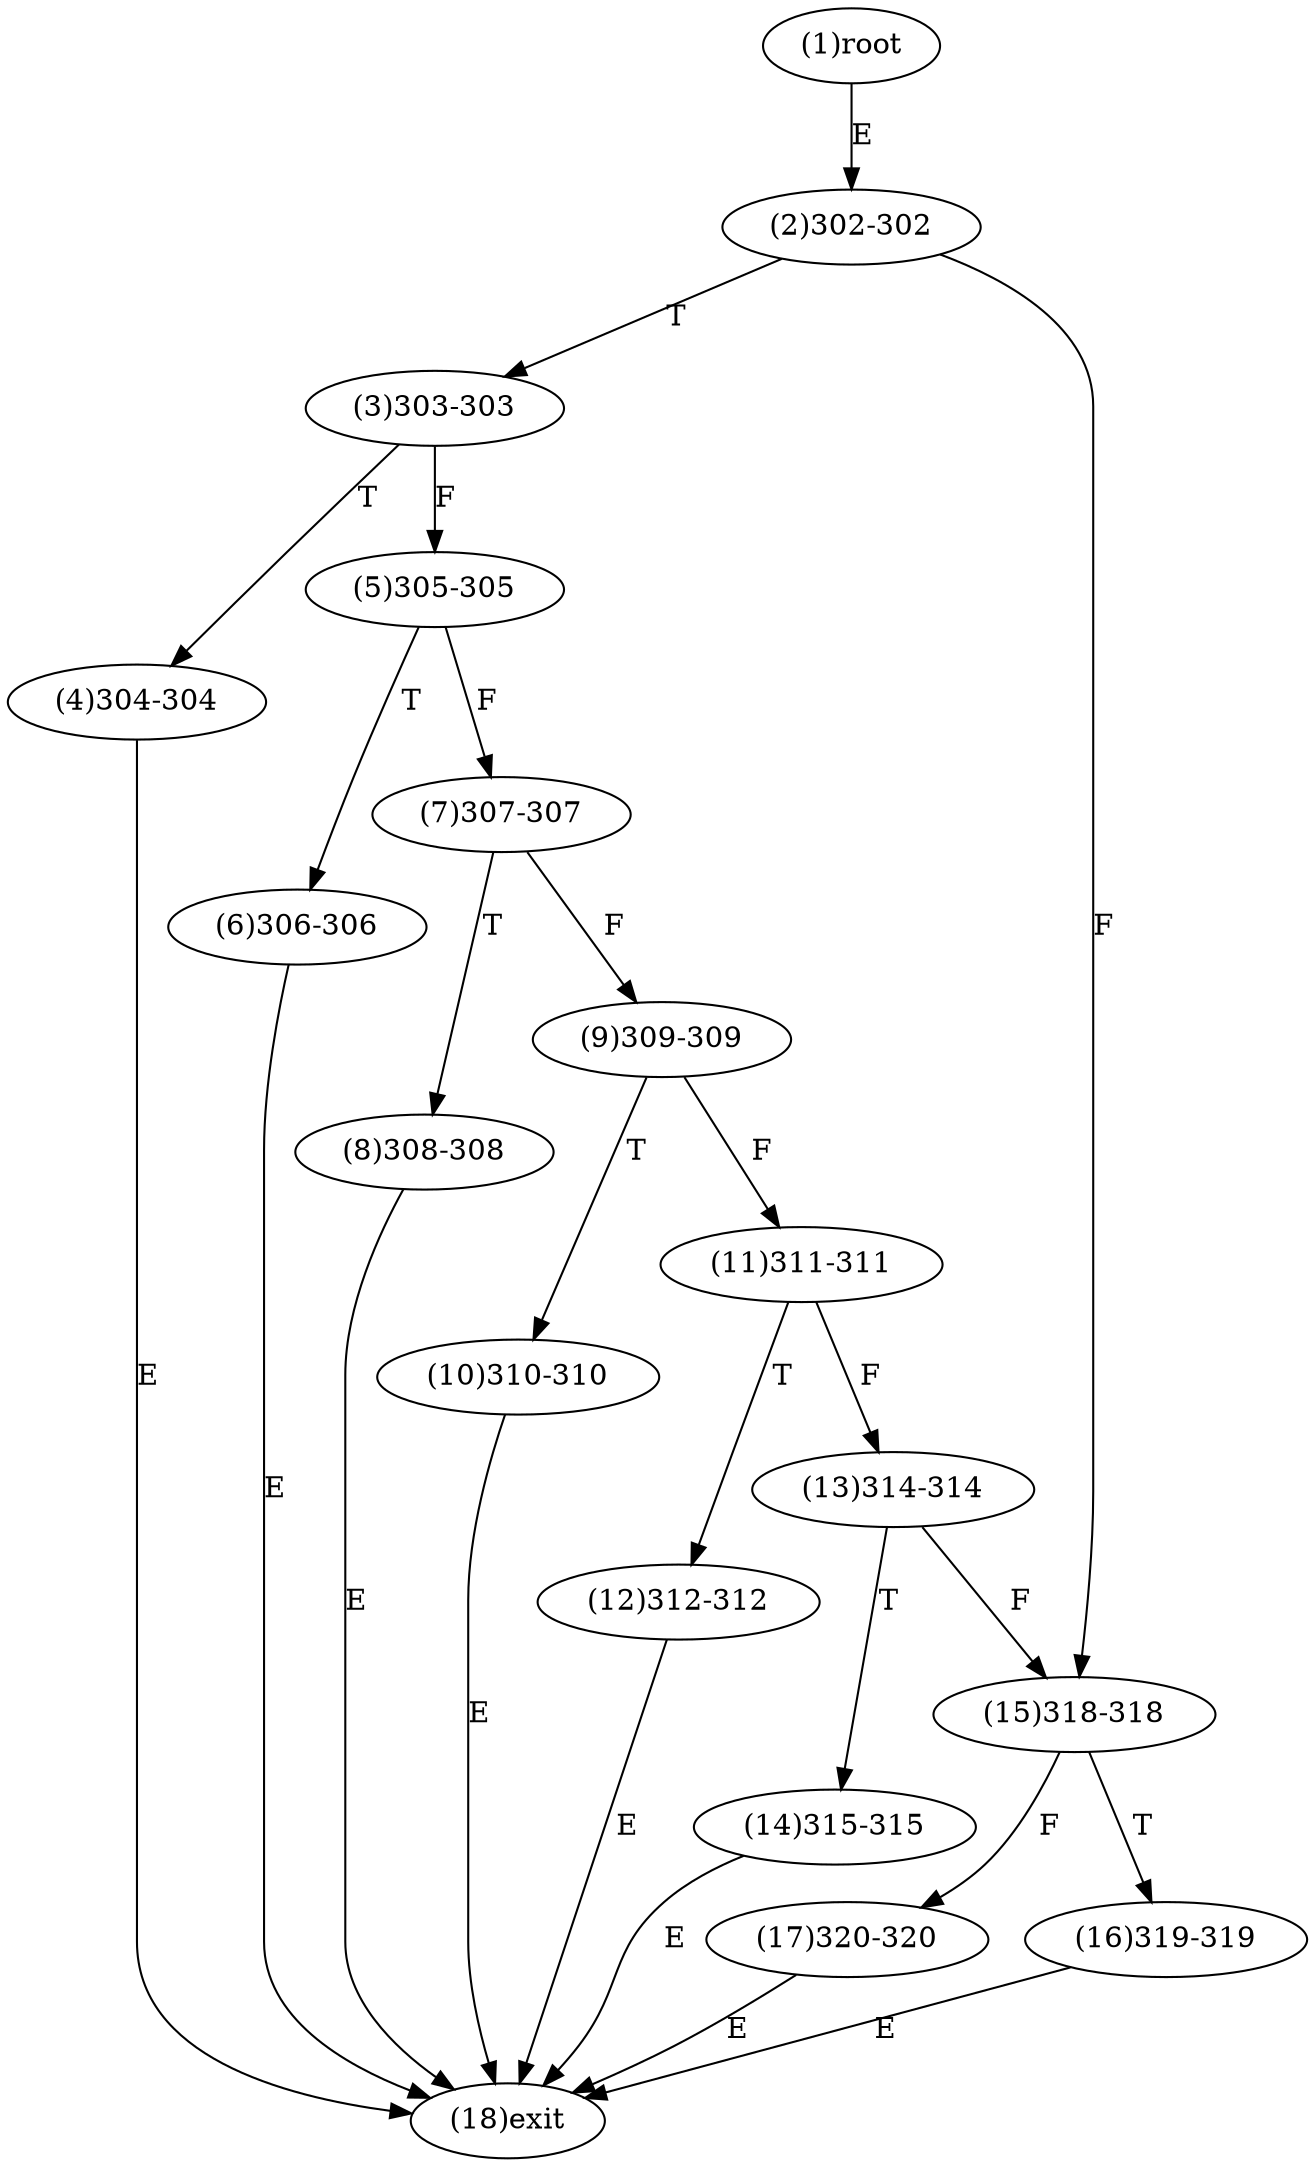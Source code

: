digraph "" { 
1[ label="(1)root"];
2[ label="(2)302-302"];
3[ label="(3)303-303"];
4[ label="(4)304-304"];
5[ label="(5)305-305"];
6[ label="(6)306-306"];
7[ label="(7)307-307"];
8[ label="(8)308-308"];
9[ label="(9)309-309"];
10[ label="(10)310-310"];
11[ label="(11)311-311"];
12[ label="(12)312-312"];
13[ label="(13)314-314"];
14[ label="(14)315-315"];
15[ label="(15)318-318"];
17[ label="(17)320-320"];
16[ label="(16)319-319"];
18[ label="(18)exit"];
1->2[ label="E"];
2->15[ label="F"];
2->3[ label="T"];
3->5[ label="F"];
3->4[ label="T"];
4->18[ label="E"];
5->7[ label="F"];
5->6[ label="T"];
6->18[ label="E"];
7->9[ label="F"];
7->8[ label="T"];
8->18[ label="E"];
9->11[ label="F"];
9->10[ label="T"];
10->18[ label="E"];
11->13[ label="F"];
11->12[ label="T"];
12->18[ label="E"];
13->15[ label="F"];
13->14[ label="T"];
14->18[ label="E"];
15->17[ label="F"];
15->16[ label="T"];
16->18[ label="E"];
17->18[ label="E"];
}